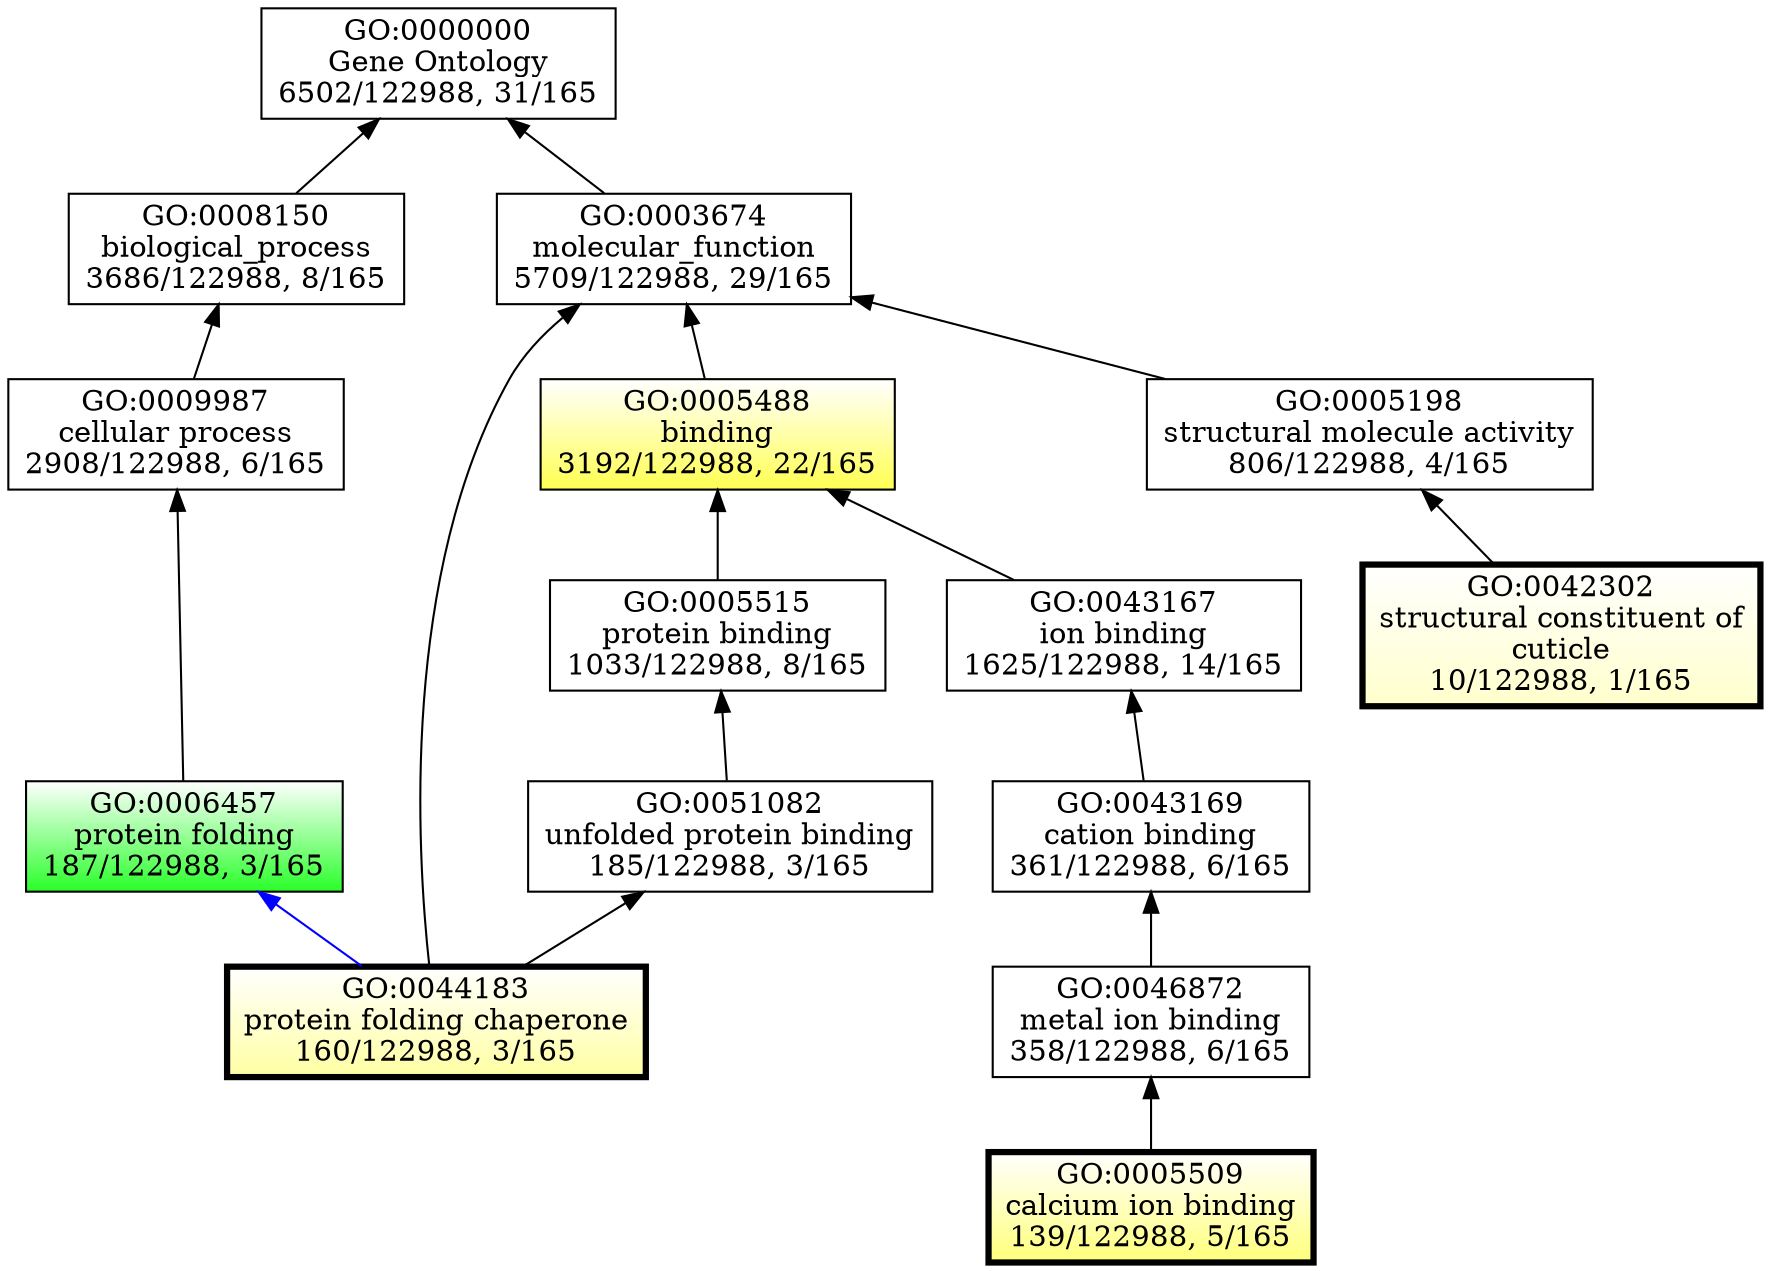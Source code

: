 /* Generated with Ontologizer 2.1 build 20160628-1269 */
digraph G {nodesep=0.4;
GO_0000000[shape="box",label="GO:0000000\nGene Ontology\n6502/122988, 31/165"];
GO_0043169[shape="box",label="GO:0043169\ncation binding\n361/122988, 6/165"];
GO_0009987[shape="box",label="GO:0009987\ncellular process\n2908/122988, 6/165"];
GO_0005509[shape="box",label="GO:0005509\ncalcium ion binding\n139/122988, 5/165",gradientangle=270,style="filled,setlinewidth(3)",fillcolor="white:0.166667,0.520000,1.000000"];
GO_0051082[shape="box",label="GO:0051082\nunfolded protein binding\n185/122988, 3/165"];
GO_0005515[shape="box",label="GO:0005515\nprotein binding\n1033/122988, 8/165"];
GO_0005198[shape="box",label="GO:0005198\nstructural molecule activity\n806/122988, 4/165"];
GO_0005488[shape="box",label="GO:0005488\nbinding\n3192/122988, 22/165",gradientangle=270,style="filled",fillcolor="white:0.166667,0.680000,1.000000"];
GO_0008150[shape="box",label="GO:0008150\nbiological_process\n3686/122988, 8/165"];
GO_0044183[shape="box",label="GO:0044183\nprotein folding chaperone\n160/122988, 3/165",gradientangle=270,style="filled,setlinewidth(3)",fillcolor="white:0.166667,0.360000,1.000000"];
GO_0046872[shape="box",label="GO:0046872\nmetal ion binding\n358/122988, 6/165"];
GO_0006457[shape="box",label="GO:0006457\nprotein folding\n187/122988, 3/165",gradientangle=270,style="filled",fillcolor="white:0.333333,0.840000,1.000000"];
GO_0003674[shape="box",label="GO:0003674\nmolecular_function\n5709/122988, 29/165"];
GO_0042302[shape="box",label="GO:0042302\nstructural constituent of\ncuticle\n10/122988, 1/165",gradientangle=270,style="filled,setlinewidth(3)",fillcolor="white:0.166667,0.200000,1.000000"];
GO_0043167[shape="box",label="GO:0043167\nion binding\n1625/122988, 14/165"];
GO_0000000 -> GO_0003674[color=black,dir="back",tooltip="molecular_function  Gene Ontology"];

GO_0000000 -> GO_0008150[color=black,dir="back",tooltip="biological_process  Gene Ontology"];

GO_0043169 -> GO_0046872[color=black,dir="back",tooltip="metal ion binding is a cation binding"];

GO_0009987 -> GO_0006457[color=black,dir="back",tooltip="protein folding is a cellular process"];

GO_0051082 -> GO_0044183[color=black,dir="back",tooltip="protein folding chaperone  unfolded protein binding"];

GO_0005515 -> GO_0051082[color=black,dir="back",tooltip="unfolded protein binding is a protein binding"];

GO_0005198 -> GO_0042302[color=black,dir="back",tooltip="structural constituent of cuticle is a structural molecule activity"];

GO_0005488 -> GO_0005515[color=black,dir="back",tooltip="protein binding is a binding"];

GO_0005488 -> GO_0043167[color=black,dir="back",tooltip="ion binding is a binding"];

GO_0008150 -> GO_0009987[color=black,dir="back",tooltip="cellular process is a biological_process"];

GO_0046872 -> GO_0005509[color=black,dir="back",tooltip="calcium ion binding is a metal ion binding"];

GO_0006457 -> GO_0044183[color=blue,dir="back",tooltip="protein folding chaperone is part of protein folding"];

GO_0003674 -> GO_0005198[color=black,dir="back",tooltip="structural molecule activity is a molecular_function"];

GO_0003674 -> GO_0005488[color=black,dir="back",tooltip="binding is a molecular_function"];

GO_0003674 -> GO_0044183[color=black,dir="back",tooltip="protein folding chaperone is a molecular_function"];

GO_0043167 -> GO_0043169[color=black,dir="back",tooltip="cation binding is a ion binding"];

}
